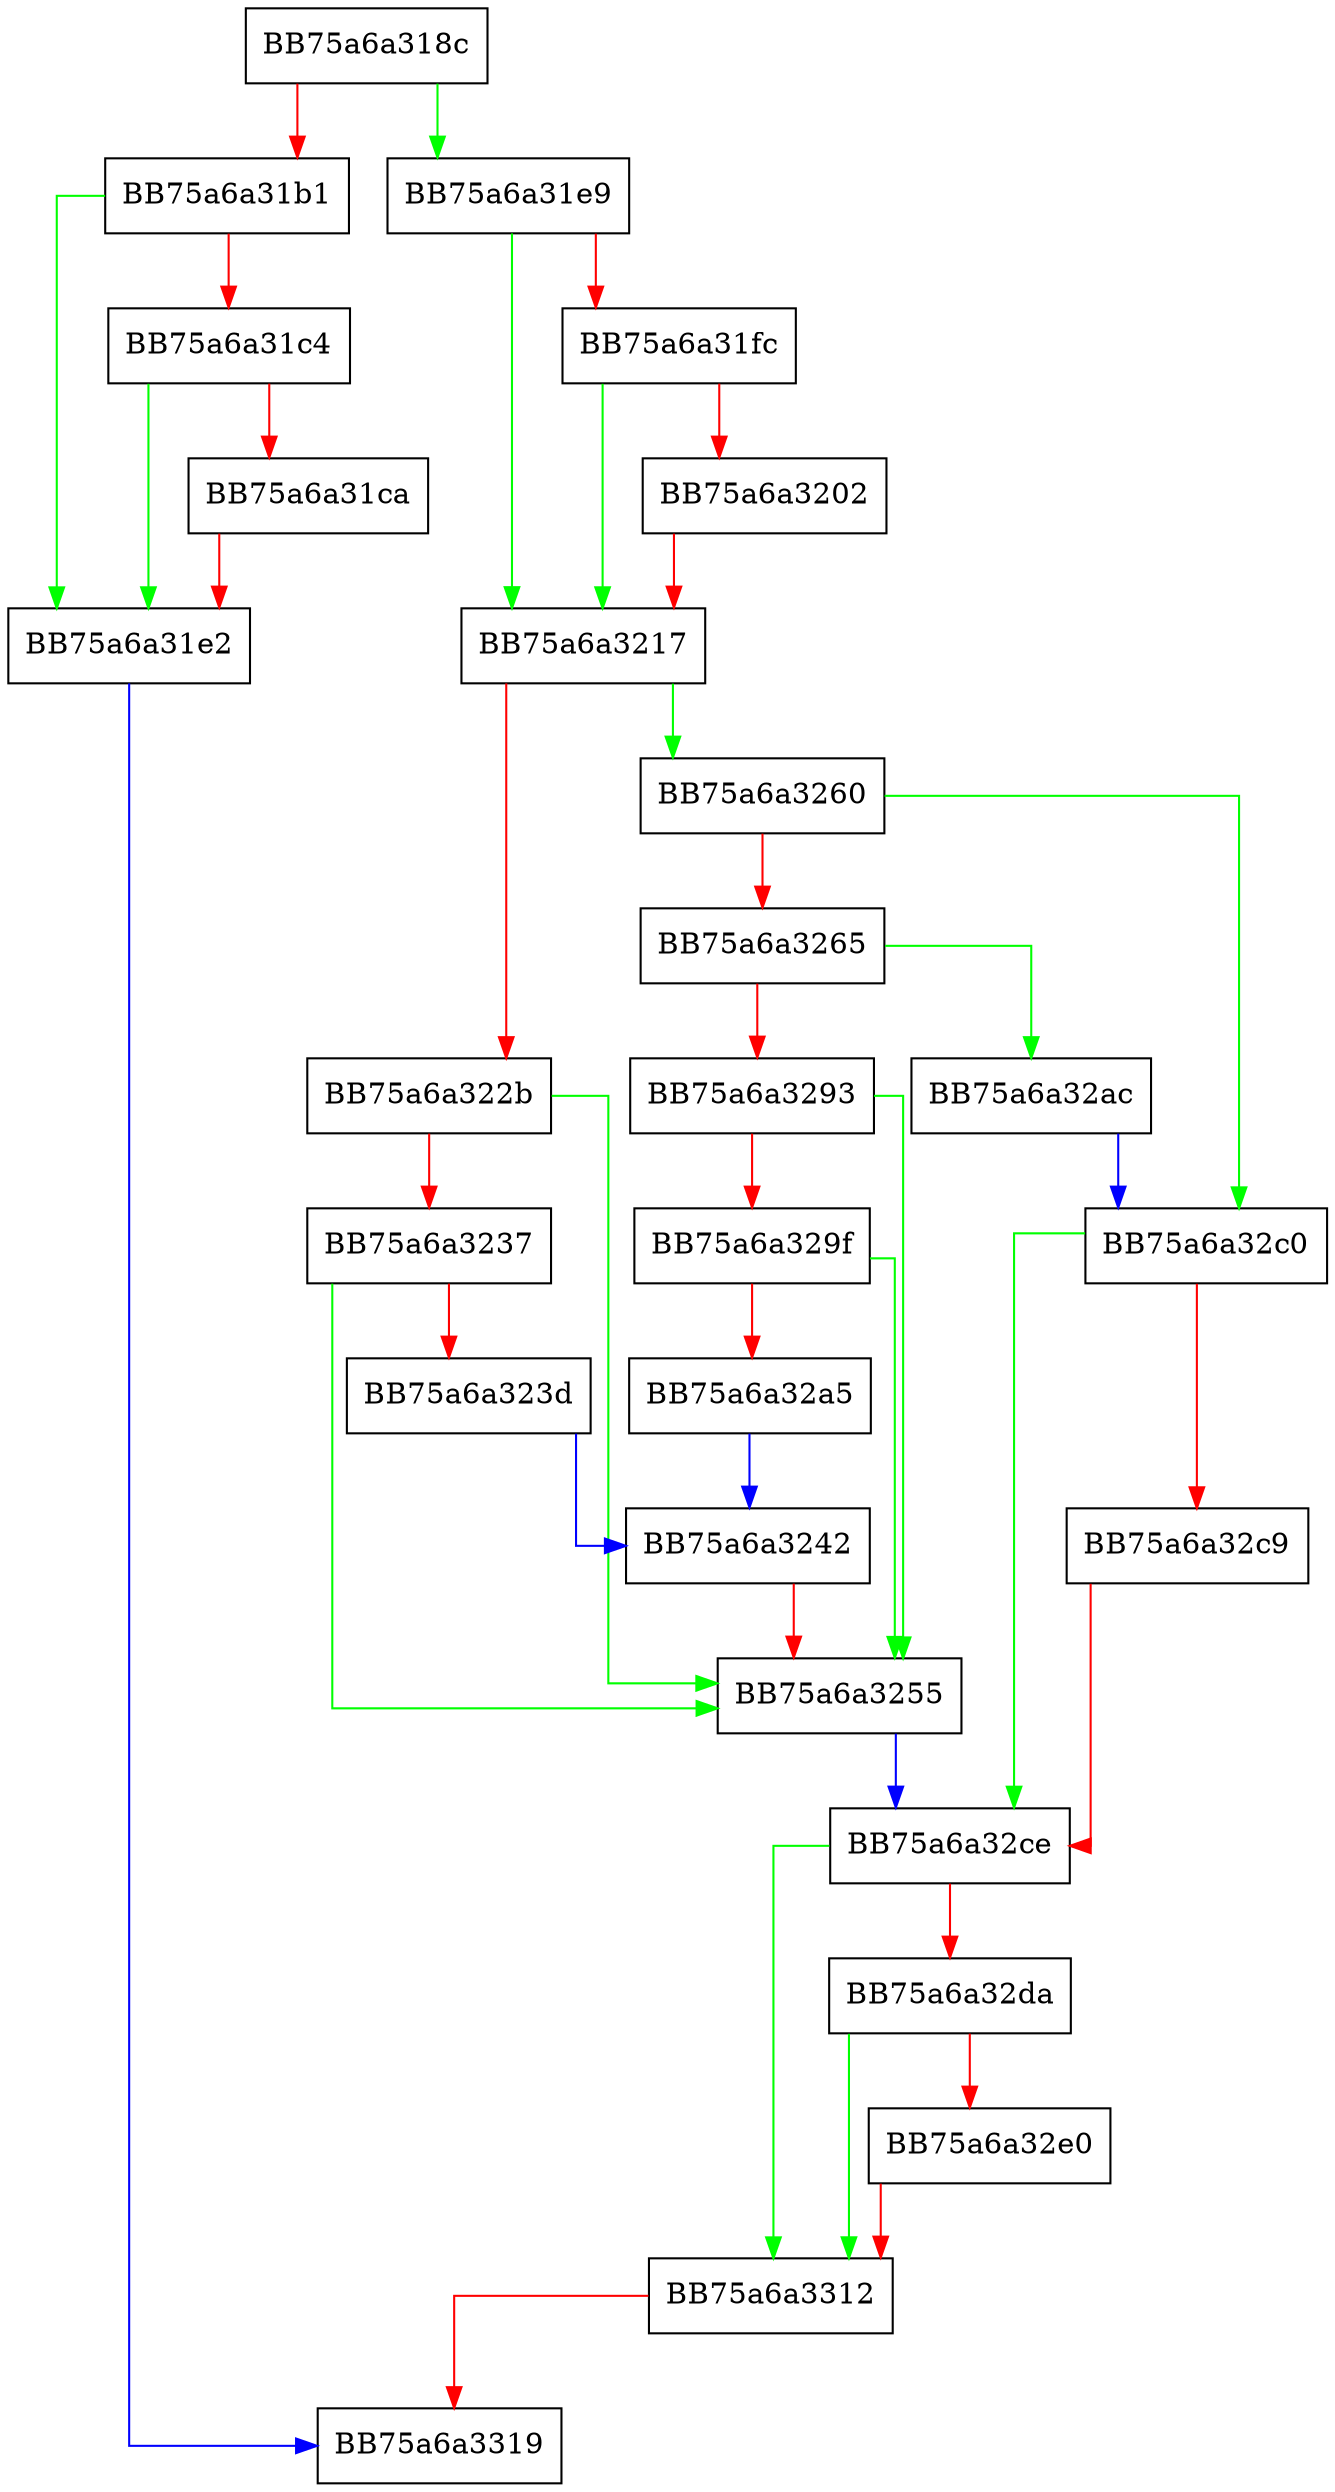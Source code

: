 digraph TDTFreeStatusEx {
  node [shape="box"];
  graph [splines=ortho];
  BB75a6a318c -> BB75a6a31e9 [color="green"];
  BB75a6a318c -> BB75a6a31b1 [color="red"];
  BB75a6a31b1 -> BB75a6a31e2 [color="green"];
  BB75a6a31b1 -> BB75a6a31c4 [color="red"];
  BB75a6a31c4 -> BB75a6a31e2 [color="green"];
  BB75a6a31c4 -> BB75a6a31ca [color="red"];
  BB75a6a31ca -> BB75a6a31e2 [color="red"];
  BB75a6a31e2 -> BB75a6a3319 [color="blue"];
  BB75a6a31e9 -> BB75a6a3217 [color="green"];
  BB75a6a31e9 -> BB75a6a31fc [color="red"];
  BB75a6a31fc -> BB75a6a3217 [color="green"];
  BB75a6a31fc -> BB75a6a3202 [color="red"];
  BB75a6a3202 -> BB75a6a3217 [color="red"];
  BB75a6a3217 -> BB75a6a3260 [color="green"];
  BB75a6a3217 -> BB75a6a322b [color="red"];
  BB75a6a322b -> BB75a6a3255 [color="green"];
  BB75a6a322b -> BB75a6a3237 [color="red"];
  BB75a6a3237 -> BB75a6a3255 [color="green"];
  BB75a6a3237 -> BB75a6a323d [color="red"];
  BB75a6a323d -> BB75a6a3242 [color="blue"];
  BB75a6a3242 -> BB75a6a3255 [color="red"];
  BB75a6a3255 -> BB75a6a32ce [color="blue"];
  BB75a6a3260 -> BB75a6a32c0 [color="green"];
  BB75a6a3260 -> BB75a6a3265 [color="red"];
  BB75a6a3265 -> BB75a6a32ac [color="green"];
  BB75a6a3265 -> BB75a6a3293 [color="red"];
  BB75a6a3293 -> BB75a6a3255 [color="green"];
  BB75a6a3293 -> BB75a6a329f [color="red"];
  BB75a6a329f -> BB75a6a3255 [color="green"];
  BB75a6a329f -> BB75a6a32a5 [color="red"];
  BB75a6a32a5 -> BB75a6a3242 [color="blue"];
  BB75a6a32ac -> BB75a6a32c0 [color="blue"];
  BB75a6a32c0 -> BB75a6a32ce [color="green"];
  BB75a6a32c0 -> BB75a6a32c9 [color="red"];
  BB75a6a32c9 -> BB75a6a32ce [color="red"];
  BB75a6a32ce -> BB75a6a3312 [color="green"];
  BB75a6a32ce -> BB75a6a32da [color="red"];
  BB75a6a32da -> BB75a6a3312 [color="green"];
  BB75a6a32da -> BB75a6a32e0 [color="red"];
  BB75a6a32e0 -> BB75a6a3312 [color="red"];
  BB75a6a3312 -> BB75a6a3319 [color="red"];
}